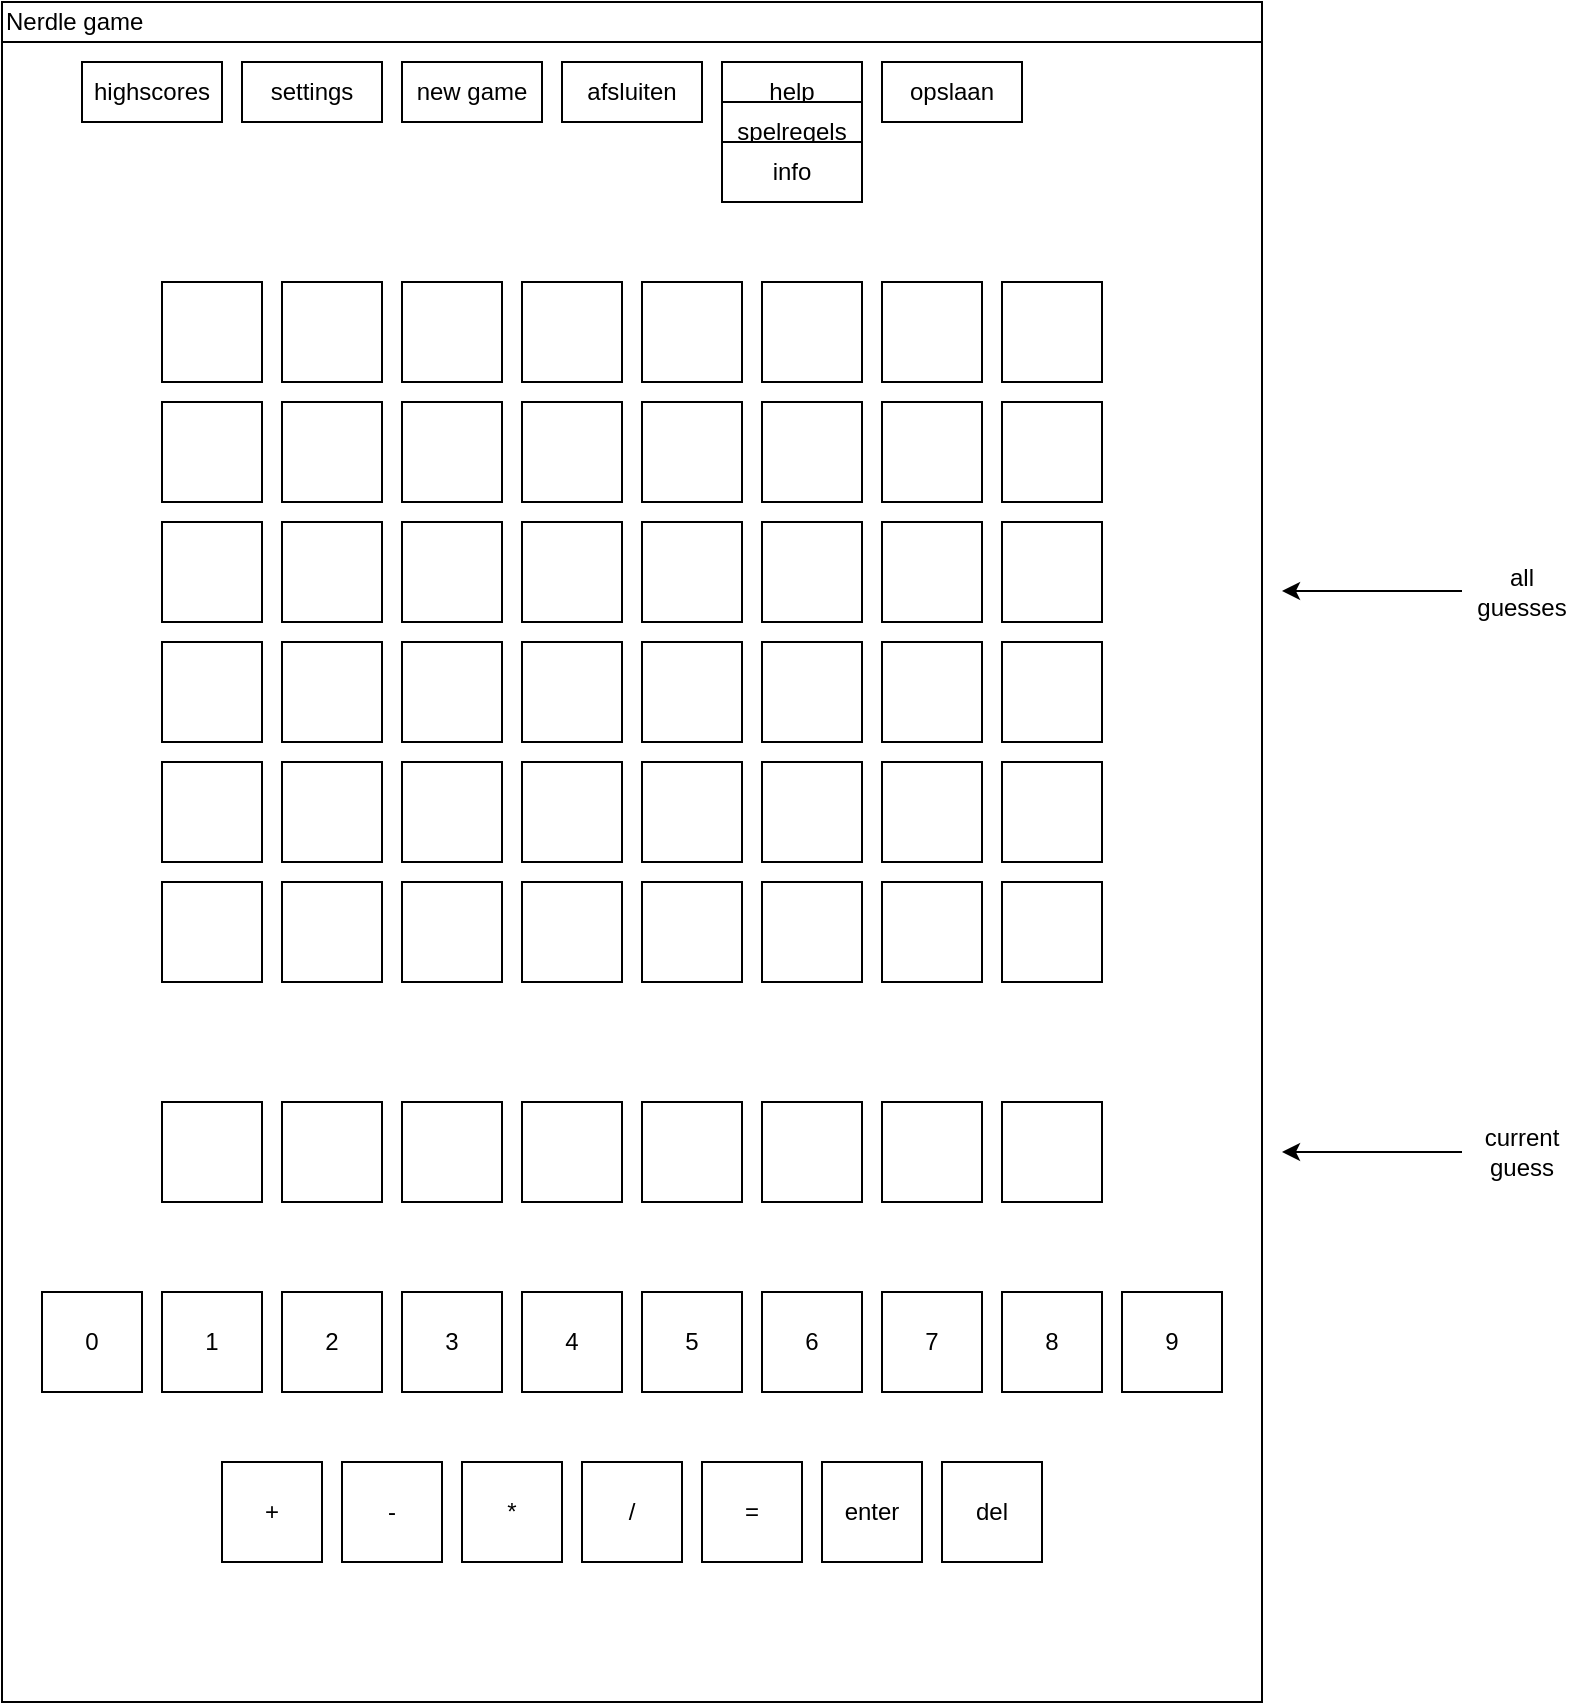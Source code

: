 <mxfile version="20.8.16" type="device"><diagram name="Pagina-1" id="6_3tC5k95Xk6ul2nLWqV"><mxGraphModel dx="1656" dy="1910" grid="1" gridSize="10" guides="1" tooltips="1" connect="1" arrows="1" fold="1" page="1" pageScale="1" pageWidth="827" pageHeight="1169" math="0" shadow="0"><root><mxCell id="0"/><mxCell id="1" parent="0"/><mxCell id="X8v0s-g1jB4PJwfoRk86-2" value="" style="rounded=0;whiteSpace=wrap;html=1;" vertex="1" parent="1"><mxGeometry x="130" y="-90" width="630" height="830" as="geometry"/></mxCell><mxCell id="X8v0s-g1jB4PJwfoRk86-3" value="" style="whiteSpace=wrap;html=1;aspect=fixed;" vertex="1" parent="1"><mxGeometry x="210" y="30" width="50" height="50" as="geometry"/></mxCell><mxCell id="X8v0s-g1jB4PJwfoRk86-4" value="" style="whiteSpace=wrap;html=1;aspect=fixed;" vertex="1" parent="1"><mxGeometry x="270" y="30" width="50" height="50" as="geometry"/></mxCell><mxCell id="X8v0s-g1jB4PJwfoRk86-5" value="" style="whiteSpace=wrap;html=1;aspect=fixed;" vertex="1" parent="1"><mxGeometry x="330" y="30" width="50" height="50" as="geometry"/></mxCell><mxCell id="X8v0s-g1jB4PJwfoRk86-6" value="" style="whiteSpace=wrap;html=1;aspect=fixed;" vertex="1" parent="1"><mxGeometry x="450" y="30" width="50" height="50" as="geometry"/></mxCell><mxCell id="X8v0s-g1jB4PJwfoRk86-7" value="" style="whiteSpace=wrap;html=1;aspect=fixed;" vertex="1" parent="1"><mxGeometry x="390" y="30" width="50" height="50" as="geometry"/></mxCell><mxCell id="X8v0s-g1jB4PJwfoRk86-9" value="" style="whiteSpace=wrap;html=1;aspect=fixed;" vertex="1" parent="1"><mxGeometry x="630" y="30" width="50" height="50" as="geometry"/></mxCell><mxCell id="X8v0s-g1jB4PJwfoRk86-10" value="" style="whiteSpace=wrap;html=1;aspect=fixed;" vertex="1" parent="1"><mxGeometry x="570" y="30" width="50" height="50" as="geometry"/></mxCell><mxCell id="X8v0s-g1jB4PJwfoRk86-11" value="" style="whiteSpace=wrap;html=1;aspect=fixed;" vertex="1" parent="1"><mxGeometry x="510" y="30" width="50" height="50" as="geometry"/></mxCell><mxCell id="X8v0s-g1jB4PJwfoRk86-12" value="" style="whiteSpace=wrap;html=1;aspect=fixed;" vertex="1" parent="1"><mxGeometry x="210" y="90" width="50" height="50" as="geometry"/></mxCell><mxCell id="X8v0s-g1jB4PJwfoRk86-13" value="" style="whiteSpace=wrap;html=1;aspect=fixed;" vertex="1" parent="1"><mxGeometry x="270" y="90" width="50" height="50" as="geometry"/></mxCell><mxCell id="X8v0s-g1jB4PJwfoRk86-14" value="" style="whiteSpace=wrap;html=1;aspect=fixed;" vertex="1" parent="1"><mxGeometry x="330" y="90" width="50" height="50" as="geometry"/></mxCell><mxCell id="X8v0s-g1jB4PJwfoRk86-15" value="" style="whiteSpace=wrap;html=1;aspect=fixed;" vertex="1" parent="1"><mxGeometry x="450" y="90" width="50" height="50" as="geometry"/></mxCell><mxCell id="X8v0s-g1jB4PJwfoRk86-16" value="" style="whiteSpace=wrap;html=1;aspect=fixed;" vertex="1" parent="1"><mxGeometry x="390" y="90" width="50" height="50" as="geometry"/></mxCell><mxCell id="X8v0s-g1jB4PJwfoRk86-17" value="" style="whiteSpace=wrap;html=1;aspect=fixed;" vertex="1" parent="1"><mxGeometry x="630" y="90" width="50" height="50" as="geometry"/></mxCell><mxCell id="X8v0s-g1jB4PJwfoRk86-18" value="" style="whiteSpace=wrap;html=1;aspect=fixed;" vertex="1" parent="1"><mxGeometry x="570" y="90" width="50" height="50" as="geometry"/></mxCell><mxCell id="X8v0s-g1jB4PJwfoRk86-19" value="" style="whiteSpace=wrap;html=1;aspect=fixed;" vertex="1" parent="1"><mxGeometry x="510" y="90" width="50" height="50" as="geometry"/></mxCell><mxCell id="X8v0s-g1jB4PJwfoRk86-20" value="" style="whiteSpace=wrap;html=1;aspect=fixed;" vertex="1" parent="1"><mxGeometry x="210" y="150" width="50" height="50" as="geometry"/></mxCell><mxCell id="X8v0s-g1jB4PJwfoRk86-21" value="" style="whiteSpace=wrap;html=1;aspect=fixed;" vertex="1" parent="1"><mxGeometry x="270" y="150" width="50" height="50" as="geometry"/></mxCell><mxCell id="X8v0s-g1jB4PJwfoRk86-22" value="" style="whiteSpace=wrap;html=1;aspect=fixed;" vertex="1" parent="1"><mxGeometry x="330" y="150" width="50" height="50" as="geometry"/></mxCell><mxCell id="X8v0s-g1jB4PJwfoRk86-23" value="" style="whiteSpace=wrap;html=1;aspect=fixed;" vertex="1" parent="1"><mxGeometry x="450" y="150" width="50" height="50" as="geometry"/></mxCell><mxCell id="X8v0s-g1jB4PJwfoRk86-24" value="" style="whiteSpace=wrap;html=1;aspect=fixed;" vertex="1" parent="1"><mxGeometry x="390" y="150" width="50" height="50" as="geometry"/></mxCell><mxCell id="X8v0s-g1jB4PJwfoRk86-25" value="" style="whiteSpace=wrap;html=1;aspect=fixed;" vertex="1" parent="1"><mxGeometry x="630" y="150" width="50" height="50" as="geometry"/></mxCell><mxCell id="X8v0s-g1jB4PJwfoRk86-26" value="" style="whiteSpace=wrap;html=1;aspect=fixed;" vertex="1" parent="1"><mxGeometry x="570" y="150" width="50" height="50" as="geometry"/></mxCell><mxCell id="X8v0s-g1jB4PJwfoRk86-27" value="" style="whiteSpace=wrap;html=1;aspect=fixed;" vertex="1" parent="1"><mxGeometry x="510" y="150" width="50" height="50" as="geometry"/></mxCell><mxCell id="X8v0s-g1jB4PJwfoRk86-28" value="" style="whiteSpace=wrap;html=1;aspect=fixed;" vertex="1" parent="1"><mxGeometry x="210" y="210" width="50" height="50" as="geometry"/></mxCell><mxCell id="X8v0s-g1jB4PJwfoRk86-29" value="" style="whiteSpace=wrap;html=1;aspect=fixed;" vertex="1" parent="1"><mxGeometry x="270" y="210" width="50" height="50" as="geometry"/></mxCell><mxCell id="X8v0s-g1jB4PJwfoRk86-30" value="" style="whiteSpace=wrap;html=1;aspect=fixed;" vertex="1" parent="1"><mxGeometry x="330" y="210" width="50" height="50" as="geometry"/></mxCell><mxCell id="X8v0s-g1jB4PJwfoRk86-31" value="" style="whiteSpace=wrap;html=1;aspect=fixed;" vertex="1" parent="1"><mxGeometry x="450" y="210" width="50" height="50" as="geometry"/></mxCell><mxCell id="X8v0s-g1jB4PJwfoRk86-32" value="" style="whiteSpace=wrap;html=1;aspect=fixed;" vertex="1" parent="1"><mxGeometry x="390" y="210" width="50" height="50" as="geometry"/></mxCell><mxCell id="X8v0s-g1jB4PJwfoRk86-33" value="" style="whiteSpace=wrap;html=1;aspect=fixed;" vertex="1" parent="1"><mxGeometry x="630" y="210" width="50" height="50" as="geometry"/></mxCell><mxCell id="X8v0s-g1jB4PJwfoRk86-34" value="" style="whiteSpace=wrap;html=1;aspect=fixed;" vertex="1" parent="1"><mxGeometry x="570" y="210" width="50" height="50" as="geometry"/></mxCell><mxCell id="X8v0s-g1jB4PJwfoRk86-35" value="" style="whiteSpace=wrap;html=1;aspect=fixed;" vertex="1" parent="1"><mxGeometry x="510" y="210" width="50" height="50" as="geometry"/></mxCell><mxCell id="X8v0s-g1jB4PJwfoRk86-36" value="" style="whiteSpace=wrap;html=1;aspect=fixed;" vertex="1" parent="1"><mxGeometry x="210" y="270" width="50" height="50" as="geometry"/></mxCell><mxCell id="X8v0s-g1jB4PJwfoRk86-37" value="" style="whiteSpace=wrap;html=1;aspect=fixed;" vertex="1" parent="1"><mxGeometry x="270" y="270" width="50" height="50" as="geometry"/></mxCell><mxCell id="X8v0s-g1jB4PJwfoRk86-38" value="" style="whiteSpace=wrap;html=1;aspect=fixed;" vertex="1" parent="1"><mxGeometry x="330" y="270" width="50" height="50" as="geometry"/></mxCell><mxCell id="X8v0s-g1jB4PJwfoRk86-39" value="" style="whiteSpace=wrap;html=1;aspect=fixed;" vertex="1" parent="1"><mxGeometry x="450" y="270" width="50" height="50" as="geometry"/></mxCell><mxCell id="X8v0s-g1jB4PJwfoRk86-40" value="" style="whiteSpace=wrap;html=1;aspect=fixed;" vertex="1" parent="1"><mxGeometry x="390" y="270" width="50" height="50" as="geometry"/></mxCell><mxCell id="X8v0s-g1jB4PJwfoRk86-41" value="" style="whiteSpace=wrap;html=1;aspect=fixed;" vertex="1" parent="1"><mxGeometry x="630" y="270" width="50" height="50" as="geometry"/></mxCell><mxCell id="X8v0s-g1jB4PJwfoRk86-42" value="" style="whiteSpace=wrap;html=1;aspect=fixed;" vertex="1" parent="1"><mxGeometry x="570" y="270" width="50" height="50" as="geometry"/></mxCell><mxCell id="X8v0s-g1jB4PJwfoRk86-43" value="" style="whiteSpace=wrap;html=1;aspect=fixed;" vertex="1" parent="1"><mxGeometry x="510" y="270" width="50" height="50" as="geometry"/></mxCell><mxCell id="X8v0s-g1jB4PJwfoRk86-44" value="" style="whiteSpace=wrap;html=1;aspect=fixed;" vertex="1" parent="1"><mxGeometry x="210" y="330" width="50" height="50" as="geometry"/></mxCell><mxCell id="X8v0s-g1jB4PJwfoRk86-45" value="" style="whiteSpace=wrap;html=1;aspect=fixed;" vertex="1" parent="1"><mxGeometry x="270" y="330" width="50" height="50" as="geometry"/></mxCell><mxCell id="X8v0s-g1jB4PJwfoRk86-46" value="" style="whiteSpace=wrap;html=1;aspect=fixed;" vertex="1" parent="1"><mxGeometry x="330" y="330" width="50" height="50" as="geometry"/></mxCell><mxCell id="X8v0s-g1jB4PJwfoRk86-47" value="" style="whiteSpace=wrap;html=1;aspect=fixed;" vertex="1" parent="1"><mxGeometry x="450" y="330" width="50" height="50" as="geometry"/></mxCell><mxCell id="X8v0s-g1jB4PJwfoRk86-48" value="" style="whiteSpace=wrap;html=1;aspect=fixed;" vertex="1" parent="1"><mxGeometry x="390" y="330" width="50" height="50" as="geometry"/></mxCell><mxCell id="X8v0s-g1jB4PJwfoRk86-49" value="" style="whiteSpace=wrap;html=1;aspect=fixed;" vertex="1" parent="1"><mxGeometry x="630" y="330" width="50" height="50" as="geometry"/></mxCell><mxCell id="X8v0s-g1jB4PJwfoRk86-50" value="" style="whiteSpace=wrap;html=1;aspect=fixed;" vertex="1" parent="1"><mxGeometry x="570" y="330" width="50" height="50" as="geometry"/></mxCell><mxCell id="X8v0s-g1jB4PJwfoRk86-51" value="" style="whiteSpace=wrap;html=1;aspect=fixed;" vertex="1" parent="1"><mxGeometry x="510" y="330" width="50" height="50" as="geometry"/></mxCell><mxCell id="X8v0s-g1jB4PJwfoRk86-52" value="0" style="whiteSpace=wrap;html=1;aspect=fixed;" vertex="1" parent="1"><mxGeometry x="150" y="535" width="50" height="50" as="geometry"/></mxCell><mxCell id="X8v0s-g1jB4PJwfoRk86-53" value="1" style="whiteSpace=wrap;html=1;aspect=fixed;" vertex="1" parent="1"><mxGeometry x="210" y="535" width="50" height="50" as="geometry"/></mxCell><mxCell id="X8v0s-g1jB4PJwfoRk86-54" value="2" style="whiteSpace=wrap;html=1;aspect=fixed;" vertex="1" parent="1"><mxGeometry x="270" y="535" width="50" height="50" as="geometry"/></mxCell><mxCell id="X8v0s-g1jB4PJwfoRk86-55" value="4" style="whiteSpace=wrap;html=1;aspect=fixed;" vertex="1" parent="1"><mxGeometry x="390" y="535" width="50" height="50" as="geometry"/></mxCell><mxCell id="X8v0s-g1jB4PJwfoRk86-56" value="3" style="whiteSpace=wrap;html=1;aspect=fixed;" vertex="1" parent="1"><mxGeometry x="330" y="535" width="50" height="50" as="geometry"/></mxCell><mxCell id="X8v0s-g1jB4PJwfoRk86-57" value="7" style="whiteSpace=wrap;html=1;aspect=fixed;" vertex="1" parent="1"><mxGeometry x="570" y="535" width="50" height="50" as="geometry"/></mxCell><mxCell id="X8v0s-g1jB4PJwfoRk86-58" value="6" style="whiteSpace=wrap;html=1;aspect=fixed;" vertex="1" parent="1"><mxGeometry x="510" y="535" width="50" height="50" as="geometry"/></mxCell><mxCell id="X8v0s-g1jB4PJwfoRk86-59" value="5" style="whiteSpace=wrap;html=1;aspect=fixed;" vertex="1" parent="1"><mxGeometry x="450" y="535" width="50" height="50" as="geometry"/></mxCell><mxCell id="X8v0s-g1jB4PJwfoRk86-60" value="+" style="whiteSpace=wrap;html=1;aspect=fixed;" vertex="1" parent="1"><mxGeometry x="240" y="620" width="50" height="50" as="geometry"/></mxCell><mxCell id="X8v0s-g1jB4PJwfoRk86-61" value="-" style="whiteSpace=wrap;html=1;aspect=fixed;" vertex="1" parent="1"><mxGeometry x="300" y="620" width="50" height="50" as="geometry"/></mxCell><mxCell id="X8v0s-g1jB4PJwfoRk86-62" value="*" style="whiteSpace=wrap;html=1;aspect=fixed;" vertex="1" parent="1"><mxGeometry x="360" y="620" width="50" height="50" as="geometry"/></mxCell><mxCell id="X8v0s-g1jB4PJwfoRk86-63" value="=" style="whiteSpace=wrap;html=1;aspect=fixed;" vertex="1" parent="1"><mxGeometry x="480" y="620" width="50" height="50" as="geometry"/></mxCell><mxCell id="X8v0s-g1jB4PJwfoRk86-64" value="/" style="whiteSpace=wrap;html=1;aspect=fixed;" vertex="1" parent="1"><mxGeometry x="420" y="620" width="50" height="50" as="geometry"/></mxCell><mxCell id="X8v0s-g1jB4PJwfoRk86-67" value="9" style="whiteSpace=wrap;html=1;aspect=fixed;" vertex="1" parent="1"><mxGeometry x="690" y="535" width="50" height="50" as="geometry"/></mxCell><mxCell id="X8v0s-g1jB4PJwfoRk86-68" value="8" style="whiteSpace=wrap;html=1;aspect=fixed;" vertex="1" parent="1"><mxGeometry x="630" y="535" width="50" height="50" as="geometry"/></mxCell><mxCell id="X8v0s-g1jB4PJwfoRk86-69" value="" style="whiteSpace=wrap;html=1;aspect=fixed;" vertex="1" parent="1"><mxGeometry x="210" y="440" width="50" height="50" as="geometry"/></mxCell><mxCell id="X8v0s-g1jB4PJwfoRk86-70" value="" style="whiteSpace=wrap;html=1;aspect=fixed;" vertex="1" parent="1"><mxGeometry x="270" y="440" width="50" height="50" as="geometry"/></mxCell><mxCell id="X8v0s-g1jB4PJwfoRk86-71" value="" style="whiteSpace=wrap;html=1;aspect=fixed;" vertex="1" parent="1"><mxGeometry x="330" y="440" width="50" height="50" as="geometry"/></mxCell><mxCell id="X8v0s-g1jB4PJwfoRk86-72" value="" style="whiteSpace=wrap;html=1;aspect=fixed;" vertex="1" parent="1"><mxGeometry x="450" y="440" width="50" height="50" as="geometry"/></mxCell><mxCell id="X8v0s-g1jB4PJwfoRk86-73" value="" style="whiteSpace=wrap;html=1;aspect=fixed;" vertex="1" parent="1"><mxGeometry x="390" y="440" width="50" height="50" as="geometry"/></mxCell><mxCell id="X8v0s-g1jB4PJwfoRk86-74" value="" style="whiteSpace=wrap;html=1;aspect=fixed;" vertex="1" parent="1"><mxGeometry x="630" y="440" width="50" height="50" as="geometry"/></mxCell><mxCell id="X8v0s-g1jB4PJwfoRk86-75" value="" style="whiteSpace=wrap;html=1;aspect=fixed;" vertex="1" parent="1"><mxGeometry x="570" y="440" width="50" height="50" as="geometry"/></mxCell><mxCell id="X8v0s-g1jB4PJwfoRk86-76" value="" style="whiteSpace=wrap;html=1;aspect=fixed;" vertex="1" parent="1"><mxGeometry x="510" y="440" width="50" height="50" as="geometry"/></mxCell><mxCell id="X8v0s-g1jB4PJwfoRk86-77" value="del" style="whiteSpace=wrap;html=1;aspect=fixed;" vertex="1" parent="1"><mxGeometry x="600" y="620" width="50" height="50" as="geometry"/></mxCell><mxCell id="X8v0s-g1jB4PJwfoRk86-78" value="enter" style="whiteSpace=wrap;html=1;aspect=fixed;" vertex="1" parent="1"><mxGeometry x="540" y="620" width="50" height="50" as="geometry"/></mxCell><mxCell id="X8v0s-g1jB4PJwfoRk86-79" value="current guess" style="text;html=1;strokeColor=none;fillColor=none;align=center;verticalAlign=middle;whiteSpace=wrap;rounded=0;" vertex="1" parent="1"><mxGeometry x="860" y="450" width="60" height="30" as="geometry"/></mxCell><mxCell id="X8v0s-g1jB4PJwfoRk86-80" value="" style="endArrow=classic;html=1;rounded=0;exitX=0;exitY=0.5;exitDx=0;exitDy=0;" edge="1" parent="1" source="X8v0s-g1jB4PJwfoRk86-79"><mxGeometry width="50" height="50" relative="1" as="geometry"><mxPoint x="770" y="490" as="sourcePoint"/><mxPoint x="770" y="465" as="targetPoint"/></mxGeometry></mxCell><mxCell id="X8v0s-g1jB4PJwfoRk86-81" value="all guesses" style="text;html=1;strokeColor=none;fillColor=none;align=center;verticalAlign=middle;whiteSpace=wrap;rounded=0;" vertex="1" parent="1"><mxGeometry x="860" y="170" width="60" height="30" as="geometry"/></mxCell><mxCell id="X8v0s-g1jB4PJwfoRk86-82" value="" style="endArrow=classic;html=1;rounded=0;exitX=0;exitY=0.5;exitDx=0;exitDy=0;" edge="1" parent="1"><mxGeometry width="50" height="50" relative="1" as="geometry"><mxPoint x="860" y="184.5" as="sourcePoint"/><mxPoint x="770" y="184.5" as="targetPoint"/></mxGeometry></mxCell><mxCell id="X8v0s-g1jB4PJwfoRk86-83" value="highscores" style="rounded=0;whiteSpace=wrap;html=1;" vertex="1" parent="1"><mxGeometry x="170" y="-80" width="70" height="30" as="geometry"/></mxCell><mxCell id="X8v0s-g1jB4PJwfoRk86-84" value="settings" style="rounded=0;whiteSpace=wrap;html=1;" vertex="1" parent="1"><mxGeometry x="250" y="-80" width="70" height="30" as="geometry"/></mxCell><mxCell id="X8v0s-g1jB4PJwfoRk86-85" value="new game" style="rounded=0;whiteSpace=wrap;html=1;" vertex="1" parent="1"><mxGeometry x="330" y="-80" width="70" height="30" as="geometry"/></mxCell><mxCell id="X8v0s-g1jB4PJwfoRk86-86" value="afsluiten" style="rounded=0;whiteSpace=wrap;html=1;" vertex="1" parent="1"><mxGeometry x="410" y="-80" width="70" height="30" as="geometry"/></mxCell><mxCell id="X8v0s-g1jB4PJwfoRk86-87" value="help" style="rounded=0;whiteSpace=wrap;html=1;" vertex="1" parent="1"><mxGeometry x="490" y="-80" width="70" height="30" as="geometry"/></mxCell><mxCell id="X8v0s-g1jB4PJwfoRk86-88" value="opslaan" style="rounded=0;whiteSpace=wrap;html=1;" vertex="1" parent="1"><mxGeometry x="570" y="-80" width="70" height="30" as="geometry"/></mxCell><mxCell id="X8v0s-g1jB4PJwfoRk86-90" value="Nerdle game" style="rounded=0;whiteSpace=wrap;html=1;align=left;" vertex="1" parent="1"><mxGeometry x="130" y="-110" width="630" height="20" as="geometry"/></mxCell><mxCell id="X8v0s-g1jB4PJwfoRk86-91" value="spelregels" style="rounded=0;whiteSpace=wrap;html=1;" vertex="1" parent="1"><mxGeometry x="490" y="-60" width="70" height="30" as="geometry"/></mxCell><mxCell id="X8v0s-g1jB4PJwfoRk86-92" value="info" style="rounded=0;whiteSpace=wrap;html=1;" vertex="1" parent="1"><mxGeometry x="490" y="-40" width="70" height="30" as="geometry"/></mxCell></root></mxGraphModel></diagram></mxfile>